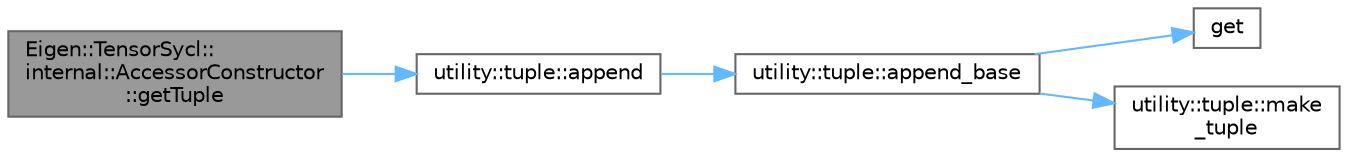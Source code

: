 digraph "Eigen::TensorSycl::internal::AccessorConstructor::getTuple"
{
 // LATEX_PDF_SIZE
  bgcolor="transparent";
  edge [fontname=Helvetica,fontsize=10,labelfontname=Helvetica,labelfontsize=10];
  node [fontname=Helvetica,fontsize=10,shape=box,height=0.2,width=0.4];
  rankdir="LR";
  Node1 [id="Node000001",label="Eigen::TensorSycl::\linternal::AccessorConstructor\l::getTuple",height=0.2,width=0.4,color="gray40", fillcolor="grey60", style="filled", fontcolor="black",tooltip=" "];
  Node1 -> Node2 [id="edge5_Node000001_Node000002",color="steelblue1",style="solid",tooltip=" "];
  Node2 [id="Node000002",label="utility::tuple::append",height=0.2,width=0.4,color="grey40", fillcolor="white", style="filled",URL="$namespaceutility_1_1tuple.html#a3d9d0e2cdff4564e5c2e37368259ccd6",tooltip="the deduction function for append_base that automatically generate the IndexRange"];
  Node2 -> Node3 [id="edge6_Node000002_Node000003",color="steelblue1",style="solid",tooltip=" "];
  Node3 [id="Node000003",label="utility::tuple::append_base",height=0.2,width=0.4,color="grey40", fillcolor="white", style="filled",URL="$namespaceutility_1_1tuple.html#a3ea3f51ccd84a9e293b32d2662605569",tooltip="unpacking the elements of the input tuple t and creating a new tuple by adding element a at the end o..."];
  Node3 -> Node4 [id="edge7_Node000003_Node000004",color="steelblue1",style="solid",tooltip=" "];
  Node4 [id="Node000004",label="get",height=0.2,width=0.4,color="grey40", fillcolor="white", style="filled",URL="$stdlist__overload_8cpp.html#a120a90058439faee14791b33f94c0693",tooltip=" "];
  Node3 -> Node5 [id="edge8_Node000003_Node000005",color="steelblue1",style="solid",tooltip=" "];
  Node5 [id="Node000005",label="utility::tuple::make\l_tuple",height=0.2,width=0.4,color="grey40", fillcolor="white", style="filled",URL="$namespaceutility_1_1tuple.html#a88ee8d0837a69d3d7ad44546aa2949cb",tooltip="Creates a tuple object, deducing the target type from the types of arguments."];
}
